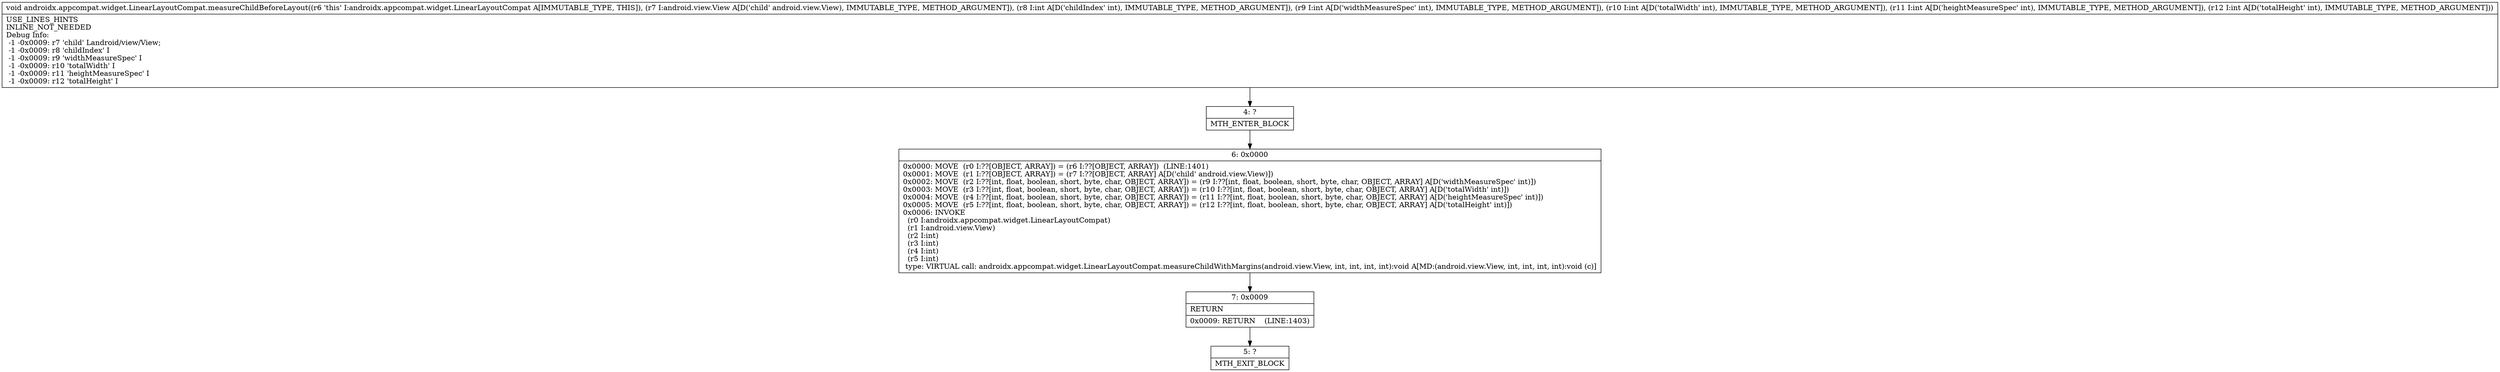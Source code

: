 digraph "CFG forandroidx.appcompat.widget.LinearLayoutCompat.measureChildBeforeLayout(Landroid\/view\/View;IIIII)V" {
Node_4 [shape=record,label="{4\:\ ?|MTH_ENTER_BLOCK\l}"];
Node_6 [shape=record,label="{6\:\ 0x0000|0x0000: MOVE  (r0 I:??[OBJECT, ARRAY]) = (r6 I:??[OBJECT, ARRAY])  (LINE:1401)\l0x0001: MOVE  (r1 I:??[OBJECT, ARRAY]) = (r7 I:??[OBJECT, ARRAY] A[D('child' android.view.View)]) \l0x0002: MOVE  (r2 I:??[int, float, boolean, short, byte, char, OBJECT, ARRAY]) = (r9 I:??[int, float, boolean, short, byte, char, OBJECT, ARRAY] A[D('widthMeasureSpec' int)]) \l0x0003: MOVE  (r3 I:??[int, float, boolean, short, byte, char, OBJECT, ARRAY]) = (r10 I:??[int, float, boolean, short, byte, char, OBJECT, ARRAY] A[D('totalWidth' int)]) \l0x0004: MOVE  (r4 I:??[int, float, boolean, short, byte, char, OBJECT, ARRAY]) = (r11 I:??[int, float, boolean, short, byte, char, OBJECT, ARRAY] A[D('heightMeasureSpec' int)]) \l0x0005: MOVE  (r5 I:??[int, float, boolean, short, byte, char, OBJECT, ARRAY]) = (r12 I:??[int, float, boolean, short, byte, char, OBJECT, ARRAY] A[D('totalHeight' int)]) \l0x0006: INVOKE  \l  (r0 I:androidx.appcompat.widget.LinearLayoutCompat)\l  (r1 I:android.view.View)\l  (r2 I:int)\l  (r3 I:int)\l  (r4 I:int)\l  (r5 I:int)\l type: VIRTUAL call: androidx.appcompat.widget.LinearLayoutCompat.measureChildWithMargins(android.view.View, int, int, int, int):void A[MD:(android.view.View, int, int, int, int):void (c)]\l}"];
Node_7 [shape=record,label="{7\:\ 0x0009|RETURN\l|0x0009: RETURN    (LINE:1403)\l}"];
Node_5 [shape=record,label="{5\:\ ?|MTH_EXIT_BLOCK\l}"];
MethodNode[shape=record,label="{void androidx.appcompat.widget.LinearLayoutCompat.measureChildBeforeLayout((r6 'this' I:androidx.appcompat.widget.LinearLayoutCompat A[IMMUTABLE_TYPE, THIS]), (r7 I:android.view.View A[D('child' android.view.View), IMMUTABLE_TYPE, METHOD_ARGUMENT]), (r8 I:int A[D('childIndex' int), IMMUTABLE_TYPE, METHOD_ARGUMENT]), (r9 I:int A[D('widthMeasureSpec' int), IMMUTABLE_TYPE, METHOD_ARGUMENT]), (r10 I:int A[D('totalWidth' int), IMMUTABLE_TYPE, METHOD_ARGUMENT]), (r11 I:int A[D('heightMeasureSpec' int), IMMUTABLE_TYPE, METHOD_ARGUMENT]), (r12 I:int A[D('totalHeight' int), IMMUTABLE_TYPE, METHOD_ARGUMENT]))  | USE_LINES_HINTS\lINLINE_NOT_NEEDED\lDebug Info:\l  \-1 \-0x0009: r7 'child' Landroid\/view\/View;\l  \-1 \-0x0009: r8 'childIndex' I\l  \-1 \-0x0009: r9 'widthMeasureSpec' I\l  \-1 \-0x0009: r10 'totalWidth' I\l  \-1 \-0x0009: r11 'heightMeasureSpec' I\l  \-1 \-0x0009: r12 'totalHeight' I\l}"];
MethodNode -> Node_4;Node_4 -> Node_6;
Node_6 -> Node_7;
Node_7 -> Node_5;
}

